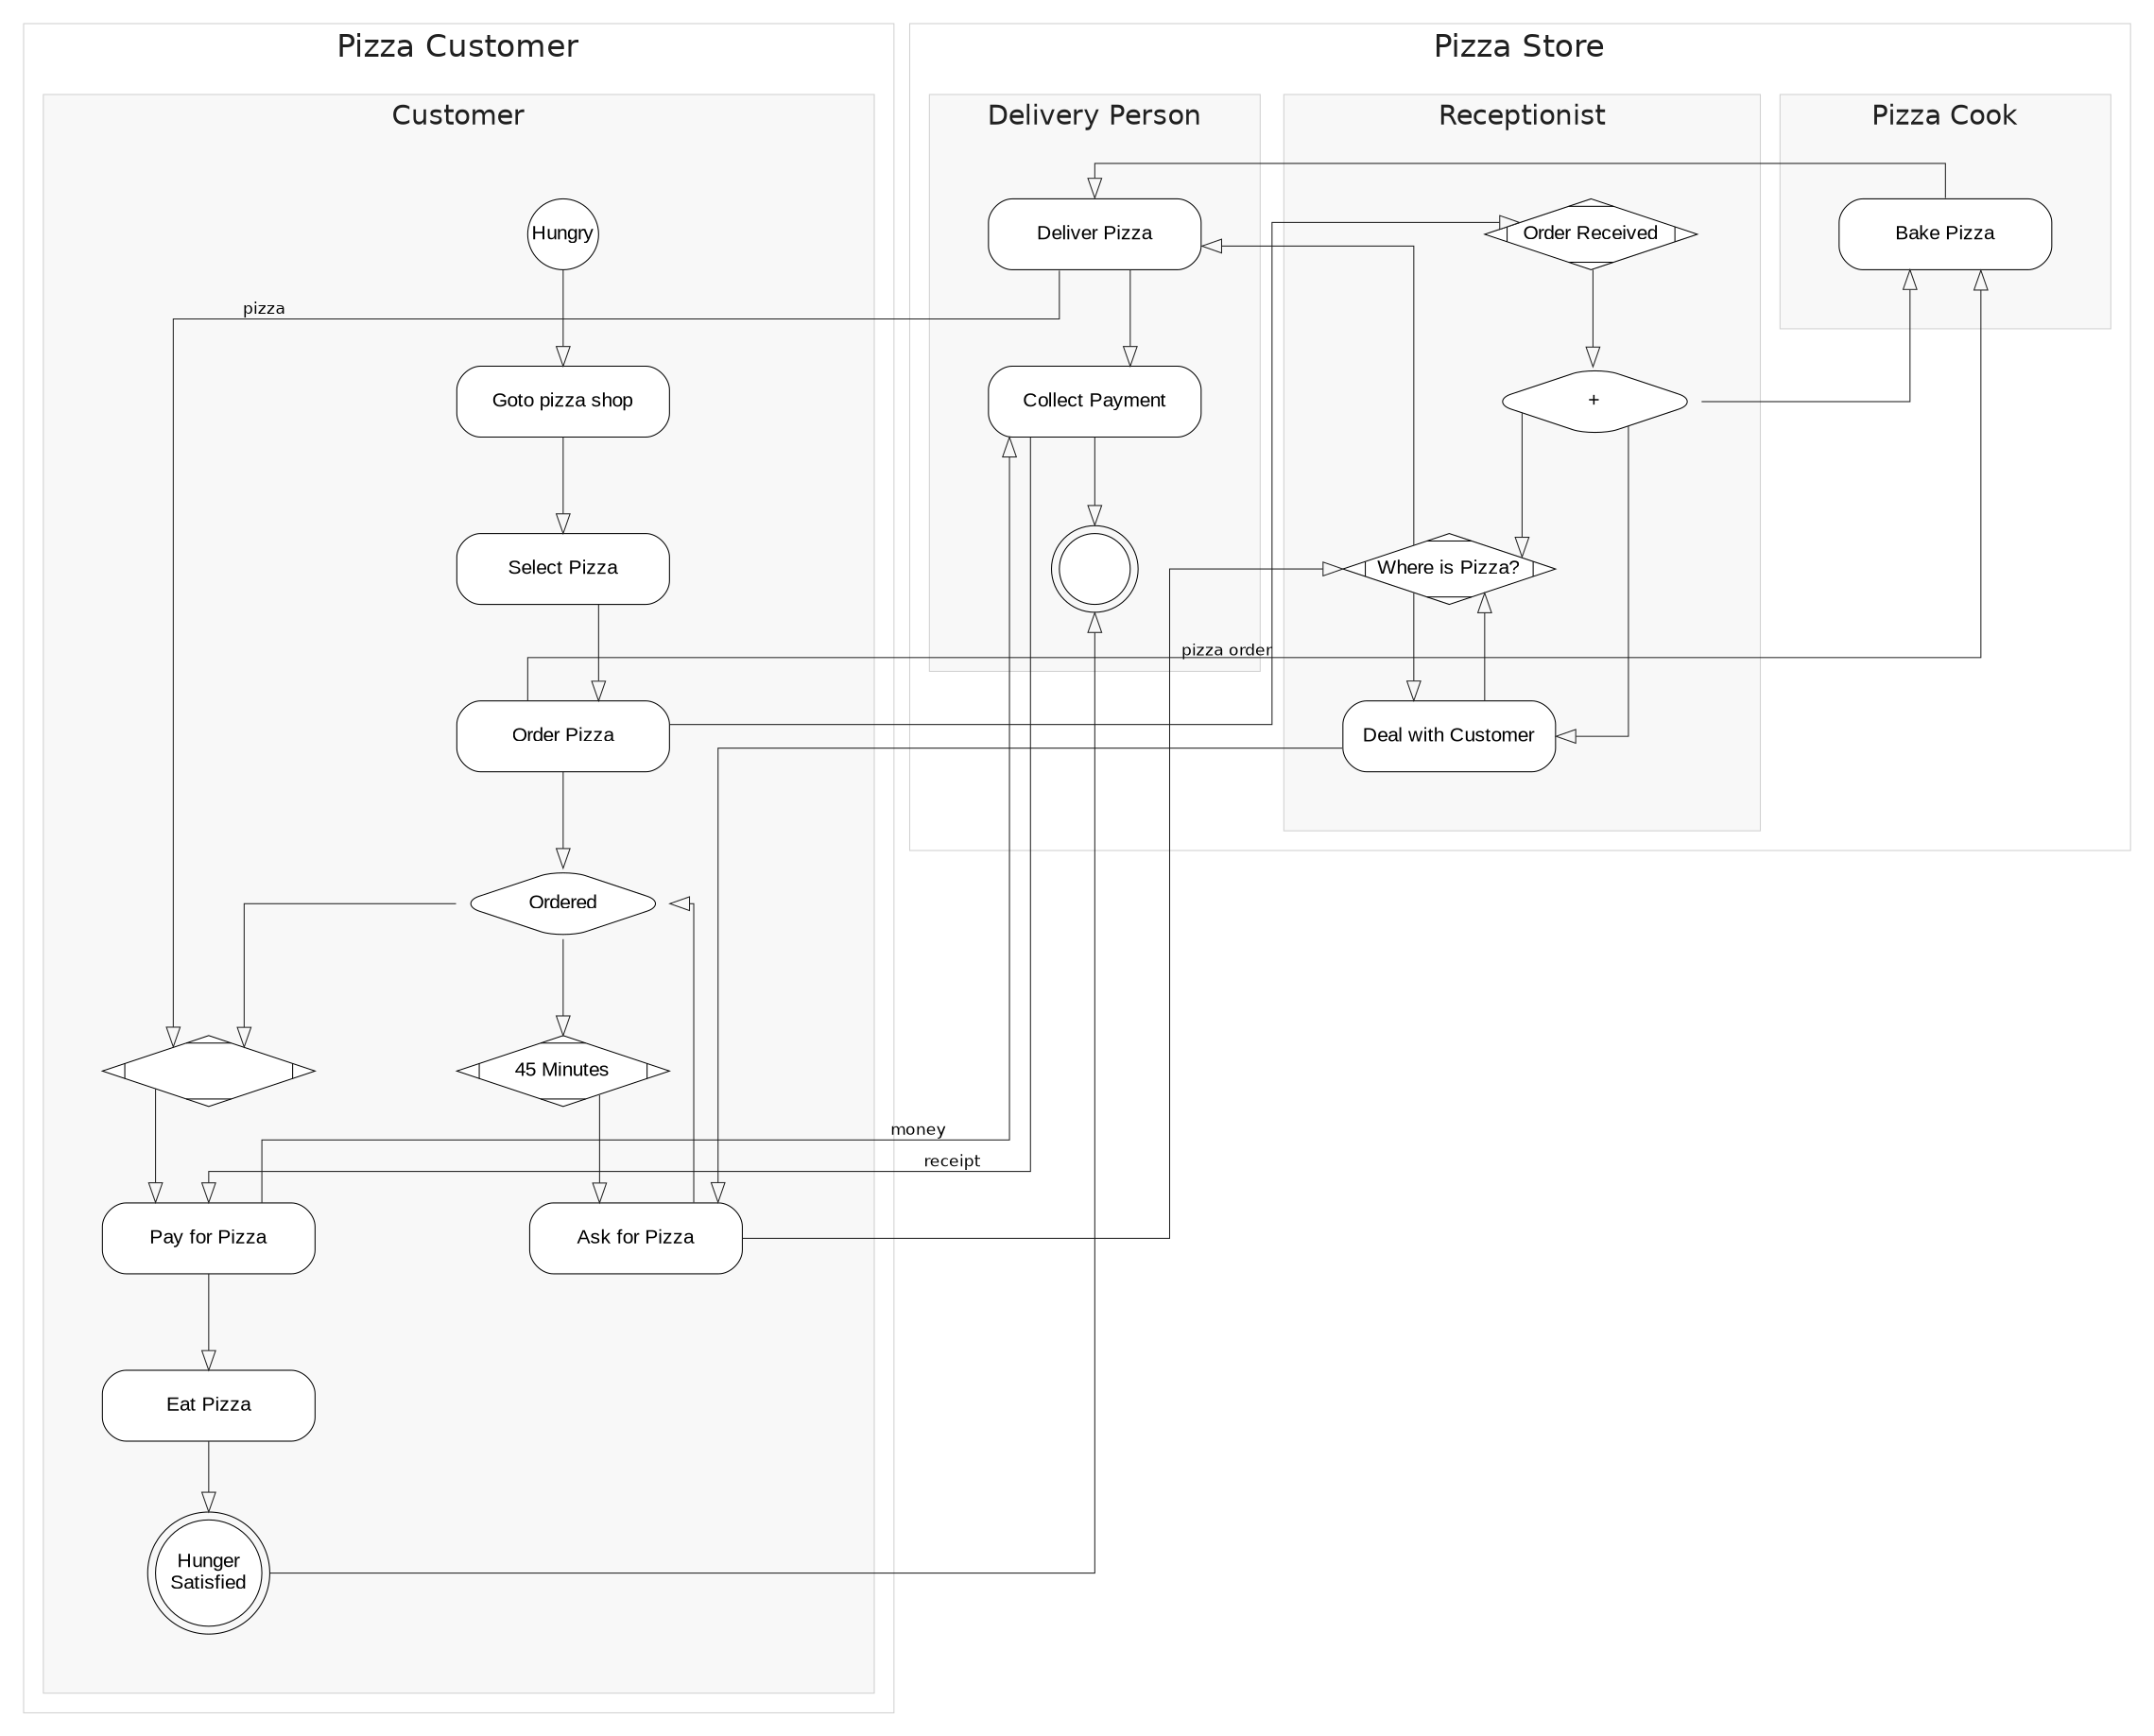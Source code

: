 digraph pizza_orders {
    splines=ortho;
    clusterrank=local;
    compound=true;
    ratio=auto;
    ranksep="0.5 equally";
    nodesep=1.0;
    esep="+30";
    sep="+20";

    node [ fixedsize=true; style="rounded, filled"; fillcolor="#FFFFFF"; color="#000000"; penwidth="0.5"; fontname="Arial"; fontsize="10pt"; margin="0.20,0.20"; ]
    edge [ fillcolor="#F8F8F8"; color="#202020"; penwidth="0.5"; fontname="Helvetica"; fontsize="8pt"; ]

    subgraph cluster_customer {
        label="Pizza Customer";
        graph [ style="filled"; color="#D0D0D0"; penwidth="0.5"; fillcolor="#FFFFFF"; fontname="Helvetica"; fontcolor="#202020"; fontsize="16pt"; margin="10,10"; ]

        subgraph cluster_pizza_customer {
            label="Customer";
            graph [ style="filled"; color="#D0D0D0"; penwidth="0.5"; fillcolor="#F8F8F8"; fontname="Helvetica"; fontcolor="#202020"; fontsize="14pt"; margin="30,20"; ]

            hungry                              [ shape="circle"; label="Hungry"; ]
            goto_pizza_shop		                [ shape="rectangle"; label="Goto pizza shop"; width="1.5in"; ]
            select_pizza                        [ shape="rectangle"; label="Select Pizza"; width="1.5in"; ]
            order_pizza                         [ shape="rectangle"; label="Order Pizza"; width="1.5in"; ]
            on_order                            [ shape="diamond"; label="Ordered"; width="1.5in"; ]
            pizza_received                      [ shape="Mdiamond"; label=""; width="1.5in"; ]
            timer_45_mins                       [ shape="Mdiamond"; label="45 Minutes"; width="1.5in"; ] 
            ask_for_pizza                       [ shape="rectangle"; label="Ask for Pizza"; width="1.5in"; ]
            eat_pizza                           [ shape="rectangle"; label="Eat Pizza"; width="1.5in"; ]
            pay_for_pizza                       [ shape="rectangle"; label="Pay for Pizza"; width="1.5in"; ]
            hunger_satisfied                    [ shape="doublecircle"; label="Hunger\nSatisfied"; width="0.75in"; ]

            hungry                          -> goto_pizza_shop                 [ xlabel=""; ]
            goto_pizza_shop                 -> select_pizza                    [ xlabel=""; ]
            select_pizza                    -> order_pizza                     [ xlabel=""; ]
            order_pizza                     -> on_order                        [ xlabel=""; ]
            on_order                        -> pizza_received                  [ xlabel=""; ]
            pizza_received                  -> pay_for_pizza                   [ xlabel=""; ]
            pay_for_pizza                   -> eat_pizza                       [ xlabel=""; ]
            eat_pizza                       -> hunger_satisfied                [ xlabel=""; ]
            on_order                        -> timer_45_mins                   [ xlabel=""; ]
            timer_45_mins                   -> ask_for_pizza                   [ xlabel=""; ]
            ask_for_pizza                   -> on_order                        [ xlabel=""; ]
        }
    }

    subgraph cluster_pizza_store {
        label="Pizza Store";
        graph [ style="filled"; color="#D0D0D0"; penwidth="0.5"; fillcolor="#FFFFFF"; fontname="Helvetica"; fontcolor="#202020"; fontsize="16pt"; margin="10,10"; ]

        subgraph cluster_receptionist {
            label="Receptionist";
            graph [ style="filled"; color="#D0D0D0"; penwidth="0.5"; fillcolor="#F8F8F8"; fontname="Helvetica"; fontcolor="#202020"; fontsize="14pt"; margin="30,20"; ]

            order_received                      [ shape="Mdiamond"; label="Order Received"; width="1.5in"; ]
            on_order_received                   [ shape="diamond"; label="+"; width="1.5in"; ]
            where_is_pizza                      [ shape="Mdiamond"; label="Where is Pizza?"; width="1.5in"; ]
            deal_with_customer                  [ shape="rectangle"; label="Deal with Customer"; width="1.5in"; ]

            order_received                  -> on_order_received               [ xlabel=""; ]
            on_order_received               -> where_is_pizza                  [ xlabel=""; ]
            where_is_pizza                  -> deal_with_customer              [ xlabel=""; ]
            deal_with_customer              -> where_is_pizza                  [ xlabel=""; ]
            on_order_received               -> deal_with_customer              [ xlabel=""; ]
        }

        subgraph cluster_cook {
            label="Pizza Cook";
            graph [ style="filled"; color="#D0D0D0"; penwidth="0.5"; fillcolor="#F8F8F8"; fontname="Helvetica"; fontcolor="#202020"; fontsize="14pt"; margin="30,20"; ]

            bake_pizza                          [ shape="rectangle"; label="Bake Pizza"; width="1.5in"; ]
        }

        subgraph cluster_delivery_person {
            label="Delivery Person";
            graph [ style="filled"; color="#D0D0D0"; penwidth="0.5"; fillcolor="#F8F8F8"; fontname="Helvetica"; fontcolor="#202020"; fontsize="14pt"; margin="30,20"; ]

            deliver_pizza                       [ shape="rectangle"; label="Deliver Pizza"; width="1.5in"; ]
            collect_payment                     [ shape="rectangle"; label="Collect Payment"; width="1.5in"; ]
            end_terminate                       [ shape="doublecircle"; label=""; ]

            deliver_pizza                   -> collect_payment                 [ xlabel=""; ]
            collect_payment                 -> end_terminate                   [ xlabel=""; ]

        }

        // { rank=same; receptionist; order_received; }
        // { rank=same; cook; bake_pizza; }
        // { rank=same; delivery_person; deliver_pizza; }

        on_order_received               -> bake_pizza                      [ xlabel=""; constraint=false; ]
        bake_pizza                      -> deliver_pizza                   [ xlabel=""; constraint=false; ]
        where_is_pizza                  -> deliver_pizza                   [ xlabel=""; constraint=false; ]
    }

    // { rank=same; customer; pizza_customer; hungry; }

    // customer -> pizza_customer      [ constraint=true; color="invis"; ]
    // pizza_customer -> hungry        [ constraint=true; color="invis"; ]

    order_pizza                     -> bake_pizza                      [ xlabel="";  constraint=false; ]
    order_pizza                     -> order_received                  [ xlabel="pizza order";  constraint=false; ]
    ask_for_pizza                   -> where_is_pizza                  [ xlabel="";  constraint=false; ]
    pay_for_pizza                   -> collect_payment                 [ xlabel="money";  constraint=false; ]
    deal_with_customer              -> ask_for_pizza                   [ xlabel="";  constraint=false; ]
    deliver_pizza                   -> pizza_received                  [ xlabel="pizza";  constraint=false; ]
    collect_payment                 -> pay_for_pizza                   [ xlabel="receipt";  constraint=false; ]
    hunger_satisfied                -> end_terminate                   [ xlabel="";  constraint=false; ]
}
